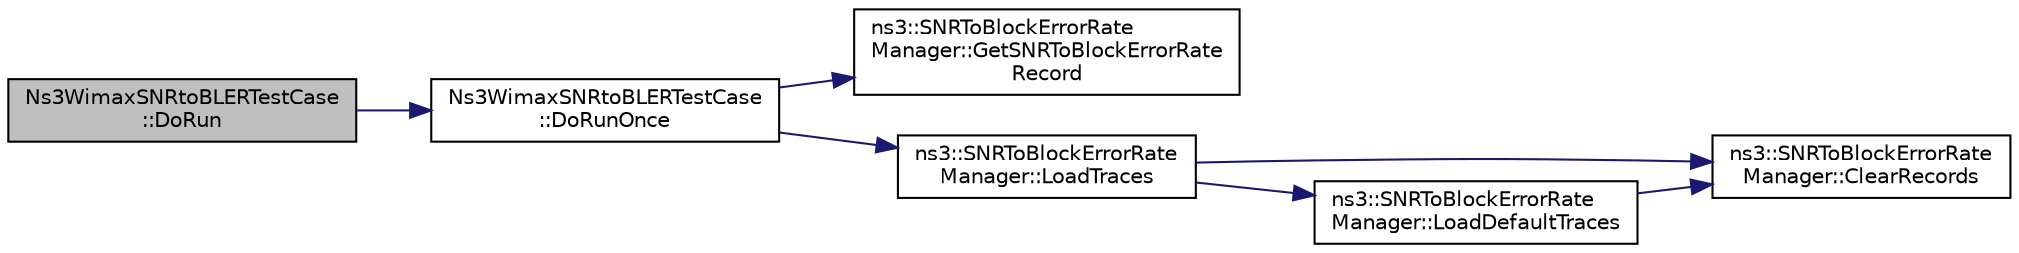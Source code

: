 digraph "Ns3WimaxSNRtoBLERTestCase::DoRun"
{
 // LATEX_PDF_SIZE
  edge [fontname="Helvetica",fontsize="10",labelfontname="Helvetica",labelfontsize="10"];
  node [fontname="Helvetica",fontsize="10",shape=record];
  rankdir="LR";
  Node1 [label="Ns3WimaxSNRtoBLERTestCase\l::DoRun",height=0.2,width=0.4,color="black", fillcolor="grey75", style="filled", fontcolor="black",tooltip="Implementation to actually run this TestCase."];
  Node1 -> Node2 [color="midnightblue",fontsize="10",style="solid",fontname="Helvetica"];
  Node2 [label="Ns3WimaxSNRtoBLERTestCase\l::DoRunOnce",height=0.2,width=0.4,color="black", fillcolor="white", style="filled",URL="$class_ns3_wimax_s_n_rto_b_l_e_r_test_case.html#a64943c3525014a282678a8a7186c6273",tooltip="Run once function."];
  Node2 -> Node3 [color="midnightblue",fontsize="10",style="solid",fontname="Helvetica"];
  Node3 [label="ns3::SNRToBlockErrorRate\lManager::GetSNRToBlockErrorRate\lRecord",height=0.2,width=0.4,color="black", fillcolor="white", style="filled",URL="$classns3_1_1_s_n_r_to_block_error_rate_manager.html#a95032f946ee3ee4125b01654fda54fe4",tooltip="returns a record of type SNRToBlockErrorRateRecord corresponding to a given modulation and SNR value"];
  Node2 -> Node4 [color="midnightblue",fontsize="10",style="solid",fontname="Helvetica"];
  Node4 [label="ns3::SNRToBlockErrorRate\lManager::LoadTraces",height=0.2,width=0.4,color="black", fillcolor="white", style="filled",URL="$classns3_1_1_s_n_r_to_block_error_rate_manager.html#af5a203f2ae5dd3477ec616b6d0337f62",tooltip="Loads the traces form the repository specified in the constructor or set by SetTraceFilePath function..."];
  Node4 -> Node5 [color="midnightblue",fontsize="10",style="solid",fontname="Helvetica"];
  Node5 [label="ns3::SNRToBlockErrorRate\lManager::ClearRecords",height=0.2,width=0.4,color="black", fillcolor="white", style="filled",URL="$classns3_1_1_s_n_r_to_block_error_rate_manager.html#a164e69eaafc229e1f98a80175481e101",tooltip="Clear records function."];
  Node4 -> Node6 [color="midnightblue",fontsize="10",style="solid",fontname="Helvetica"];
  Node6 [label="ns3::SNRToBlockErrorRate\lManager::LoadDefaultTraces",height=0.2,width=0.4,color="black", fillcolor="white", style="filled",URL="$classns3_1_1_s_n_r_to_block_error_rate_manager.html#a50f8ba371742a7d083b1092ea85b51c1",tooltip="Loads the default traces from default-traces.h file."];
  Node6 -> Node5 [color="midnightblue",fontsize="10",style="solid",fontname="Helvetica"];
}
